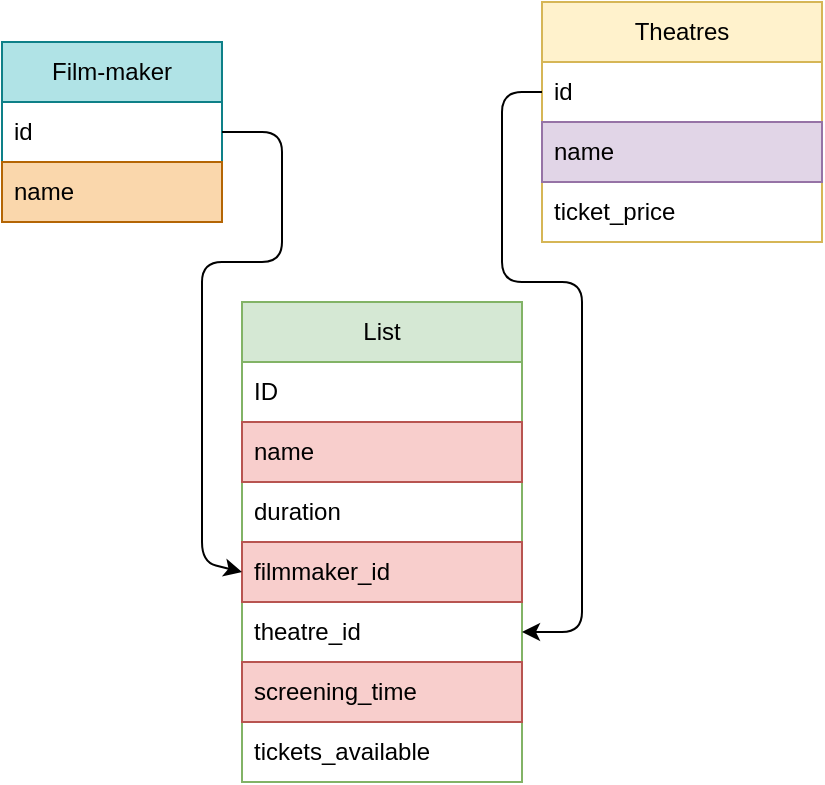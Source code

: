 <mxfile>
    <diagram id="ut3pgbZvayJV4psWqT15" name="Page-1">
        <mxGraphModel dx="320" dy="245" grid="1" gridSize="10" guides="1" tooltips="1" connect="1" arrows="1" fold="1" page="1" pageScale="1" pageWidth="850" pageHeight="1100" math="0" shadow="0">
            <root>
                <mxCell id="0"/>
                <mxCell id="1" parent="0"/>
                <mxCell id="2" value="Film-maker" style="swimlane;fontStyle=0;childLayout=stackLayout;horizontal=1;startSize=30;horizontalStack=0;resizeParent=1;resizeParentMax=0;resizeLast=0;collapsible=1;marginBottom=0;whiteSpace=wrap;html=1;fillColor=#b0e3e6;strokeColor=#0e8088;" parent="1" vertex="1">
                    <mxGeometry y="120" width="110" height="90" as="geometry"/>
                </mxCell>
                <mxCell id="3" value="id" style="text;strokeColor=none;fillColor=none;align=left;verticalAlign=middle;spacingLeft=4;spacingRight=4;overflow=hidden;points=[[0,0.5],[1,0.5]];portConstraint=eastwest;rotatable=0;whiteSpace=wrap;html=1;" parent="2" vertex="1">
                    <mxGeometry y="30" width="110" height="30" as="geometry"/>
                </mxCell>
                <mxCell id="4" value="name" style="text;fillColor=#fad7ac;align=left;verticalAlign=middle;spacingLeft=4;spacingRight=4;overflow=hidden;points=[[0,0.5],[1,0.5]];portConstraint=eastwest;rotatable=0;whiteSpace=wrap;html=1;strokeColor=#b46504;" parent="2" vertex="1">
                    <mxGeometry y="60" width="110" height="30" as="geometry"/>
                </mxCell>
                <mxCell id="6" value="List" style="swimlane;fontStyle=0;childLayout=stackLayout;horizontal=1;startSize=30;horizontalStack=0;resizeParent=1;resizeParentMax=0;resizeLast=0;collapsible=1;marginBottom=0;whiteSpace=wrap;html=1;fillColor=#d5e8d4;strokeColor=#82b366;" parent="1" vertex="1">
                    <mxGeometry x="120" y="250" width="140" height="240" as="geometry">
                        <mxRectangle x="100" y="250" width="60" height="30" as="alternateBounds"/>
                    </mxGeometry>
                </mxCell>
                <mxCell id="7" value="ID" style="text;strokeColor=none;fillColor=none;align=left;verticalAlign=middle;spacingLeft=4;spacingRight=4;overflow=hidden;points=[[0,0.5],[1,0.5]];portConstraint=eastwest;rotatable=0;whiteSpace=wrap;html=1;" parent="6" vertex="1">
                    <mxGeometry y="30" width="140" height="30" as="geometry"/>
                </mxCell>
                <mxCell id="8" value="name" style="text;strokeColor=#b85450;fillColor=#f8cecc;align=left;verticalAlign=middle;spacingLeft=4;spacingRight=4;overflow=hidden;points=[[0,0.5],[1,0.5]];portConstraint=eastwest;rotatable=0;whiteSpace=wrap;html=1;" parent="6" vertex="1">
                    <mxGeometry y="60" width="140" height="30" as="geometry"/>
                </mxCell>
                <mxCell id="9" value="duration" style="text;strokeColor=none;fillColor=none;align=left;verticalAlign=middle;spacingLeft=4;spacingRight=4;overflow=hidden;points=[[0,0.5],[1,0.5]];portConstraint=eastwest;rotatable=0;whiteSpace=wrap;html=1;" parent="6" vertex="1">
                    <mxGeometry y="90" width="140" height="30" as="geometry"/>
                </mxCell>
                <mxCell id="iq7GImoZLlofIAXnyeGJ-9" value="filmmaker_id" style="text;strokeColor=#b85450;fillColor=#f8cecc;align=left;verticalAlign=middle;spacingLeft=4;spacingRight=4;overflow=hidden;points=[[0,0.5],[1,0.5]];portConstraint=eastwest;rotatable=0;whiteSpace=wrap;html=1;" parent="6" vertex="1">
                    <mxGeometry y="120" width="140" height="30" as="geometry"/>
                </mxCell>
                <mxCell id="iq7GImoZLlofIAXnyeGJ-10" value="theatre_id" style="text;strokeColor=none;fillColor=none;align=left;verticalAlign=middle;spacingLeft=4;spacingRight=4;overflow=hidden;points=[[0,0.5],[1,0.5]];portConstraint=eastwest;rotatable=0;whiteSpace=wrap;html=1;" parent="6" vertex="1">
                    <mxGeometry y="150" width="140" height="30" as="geometry"/>
                </mxCell>
                <mxCell id="iq7GImoZLlofIAXnyeGJ-11" value="screening_time&amp;nbsp;" style="text;strokeColor=#b85450;fillColor=#f8cecc;align=left;verticalAlign=middle;spacingLeft=4;spacingRight=4;overflow=hidden;points=[[0,0.5],[1,0.5]];portConstraint=eastwest;rotatable=0;whiteSpace=wrap;html=1;" parent="6" vertex="1">
                    <mxGeometry y="180" width="140" height="30" as="geometry"/>
                </mxCell>
                <mxCell id="iq7GImoZLlofIAXnyeGJ-16" value="tickets_available" style="text;strokeColor=none;fillColor=none;align=left;verticalAlign=middle;spacingLeft=4;spacingRight=4;overflow=hidden;points=[[0,0.5],[1,0.5]];portConstraint=eastwest;rotatable=0;whiteSpace=wrap;html=1;" parent="6" vertex="1">
                    <mxGeometry y="210" width="140" height="30" as="geometry"/>
                </mxCell>
                <mxCell id="iq7GImoZLlofIAXnyeGJ-12" style="edgeStyle=none;html=1;entryX=0;entryY=0.5;entryDx=0;entryDy=0;exitX=1;exitY=0.5;exitDx=0;exitDy=0;" parent="1" source="3" target="iq7GImoZLlofIAXnyeGJ-9" edge="1">
                    <mxGeometry relative="1" as="geometry">
                        <Array as="points">
                            <mxPoint x="140" y="165"/>
                            <mxPoint x="140" y="230"/>
                            <mxPoint x="100" y="230"/>
                            <mxPoint x="100" y="380"/>
                        </Array>
                    </mxGeometry>
                </mxCell>
                <mxCell id="iq7GImoZLlofIAXnyeGJ-13" value="Theatres" style="swimlane;fontStyle=0;childLayout=stackLayout;horizontal=1;startSize=30;horizontalStack=0;resizeParent=1;resizeParentMax=0;resizeLast=0;collapsible=1;marginBottom=0;whiteSpace=wrap;html=1;fillColor=#fff2cc;strokeColor=#d6b656;" parent="1" vertex="1">
                    <mxGeometry x="270" y="100" width="140" height="120" as="geometry"/>
                </mxCell>
                <mxCell id="iq7GImoZLlofIAXnyeGJ-14" value="id" style="text;strokeColor=none;fillColor=none;align=left;verticalAlign=middle;spacingLeft=4;spacingRight=4;overflow=hidden;points=[[0,0.5],[1,0.5]];portConstraint=eastwest;rotatable=0;whiteSpace=wrap;html=1;" parent="iq7GImoZLlofIAXnyeGJ-13" vertex="1">
                    <mxGeometry y="30" width="140" height="30" as="geometry"/>
                </mxCell>
                <mxCell id="iq7GImoZLlofIAXnyeGJ-15" value="name" style="text;strokeColor=#9673a6;fillColor=#e1d5e7;align=left;verticalAlign=middle;spacingLeft=4;spacingRight=4;overflow=hidden;points=[[0,0.5],[1,0.5]];portConstraint=eastwest;rotatable=0;whiteSpace=wrap;html=1;" parent="iq7GImoZLlofIAXnyeGJ-13" vertex="1">
                    <mxGeometry y="60" width="140" height="30" as="geometry"/>
                </mxCell>
                <mxCell id="iq7GImoZLlofIAXnyeGJ-17" value="ticket_price" style="text;align=left;verticalAlign=middle;spacingLeft=4;spacingRight=4;overflow=hidden;points=[[0,0.5],[1,0.5]];portConstraint=eastwest;rotatable=0;whiteSpace=wrap;html=1;" parent="iq7GImoZLlofIAXnyeGJ-13" vertex="1">
                    <mxGeometry y="90" width="140" height="30" as="geometry"/>
                </mxCell>
                <mxCell id="iq7GImoZLlofIAXnyeGJ-18" style="edgeStyle=none;html=1;entryX=1;entryY=0.5;entryDx=0;entryDy=0;" parent="1" source="iq7GImoZLlofIAXnyeGJ-14" target="iq7GImoZLlofIAXnyeGJ-10" edge="1">
                    <mxGeometry relative="1" as="geometry">
                        <Array as="points">
                            <mxPoint x="250" y="145"/>
                            <mxPoint x="250" y="240"/>
                            <mxPoint x="290" y="240"/>
                            <mxPoint x="290" y="415"/>
                        </Array>
                    </mxGeometry>
                </mxCell>
            </root>
        </mxGraphModel>
    </diagram>
</mxfile>